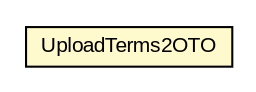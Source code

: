 #!/usr/local/bin/dot
#
# Class diagram 
# Generated by UMLGraph version R5_6-24-gf6e263 (http://www.umlgraph.org/)
#

digraph G {
	edge [fontname="arial",fontsize=10,labelfontname="arial",labelfontsize=10];
	node [fontname="arial",fontsize=10,shape=plaintext];
	nodesep=0.25;
	ranksep=0.5;
	// edu.arizona.biosemantics.semanticmarkup.gui.UploadTerms2OTO
	c143235 [label=<<table title="edu.arizona.biosemantics.semanticmarkup.gui.UploadTerms2OTO" border="0" cellborder="1" cellspacing="0" cellpadding="2" port="p" bgcolor="lemonChiffon" href="./UploadTerms2OTO.html">
		<tr><td><table border="0" cellspacing="0" cellpadding="1">
<tr><td align="center" balign="center"> UploadTerms2OTO </td></tr>
		</table></td></tr>
		</table>>, URL="./UploadTerms2OTO.html", fontname="arial", fontcolor="black", fontsize=10.0];
}


